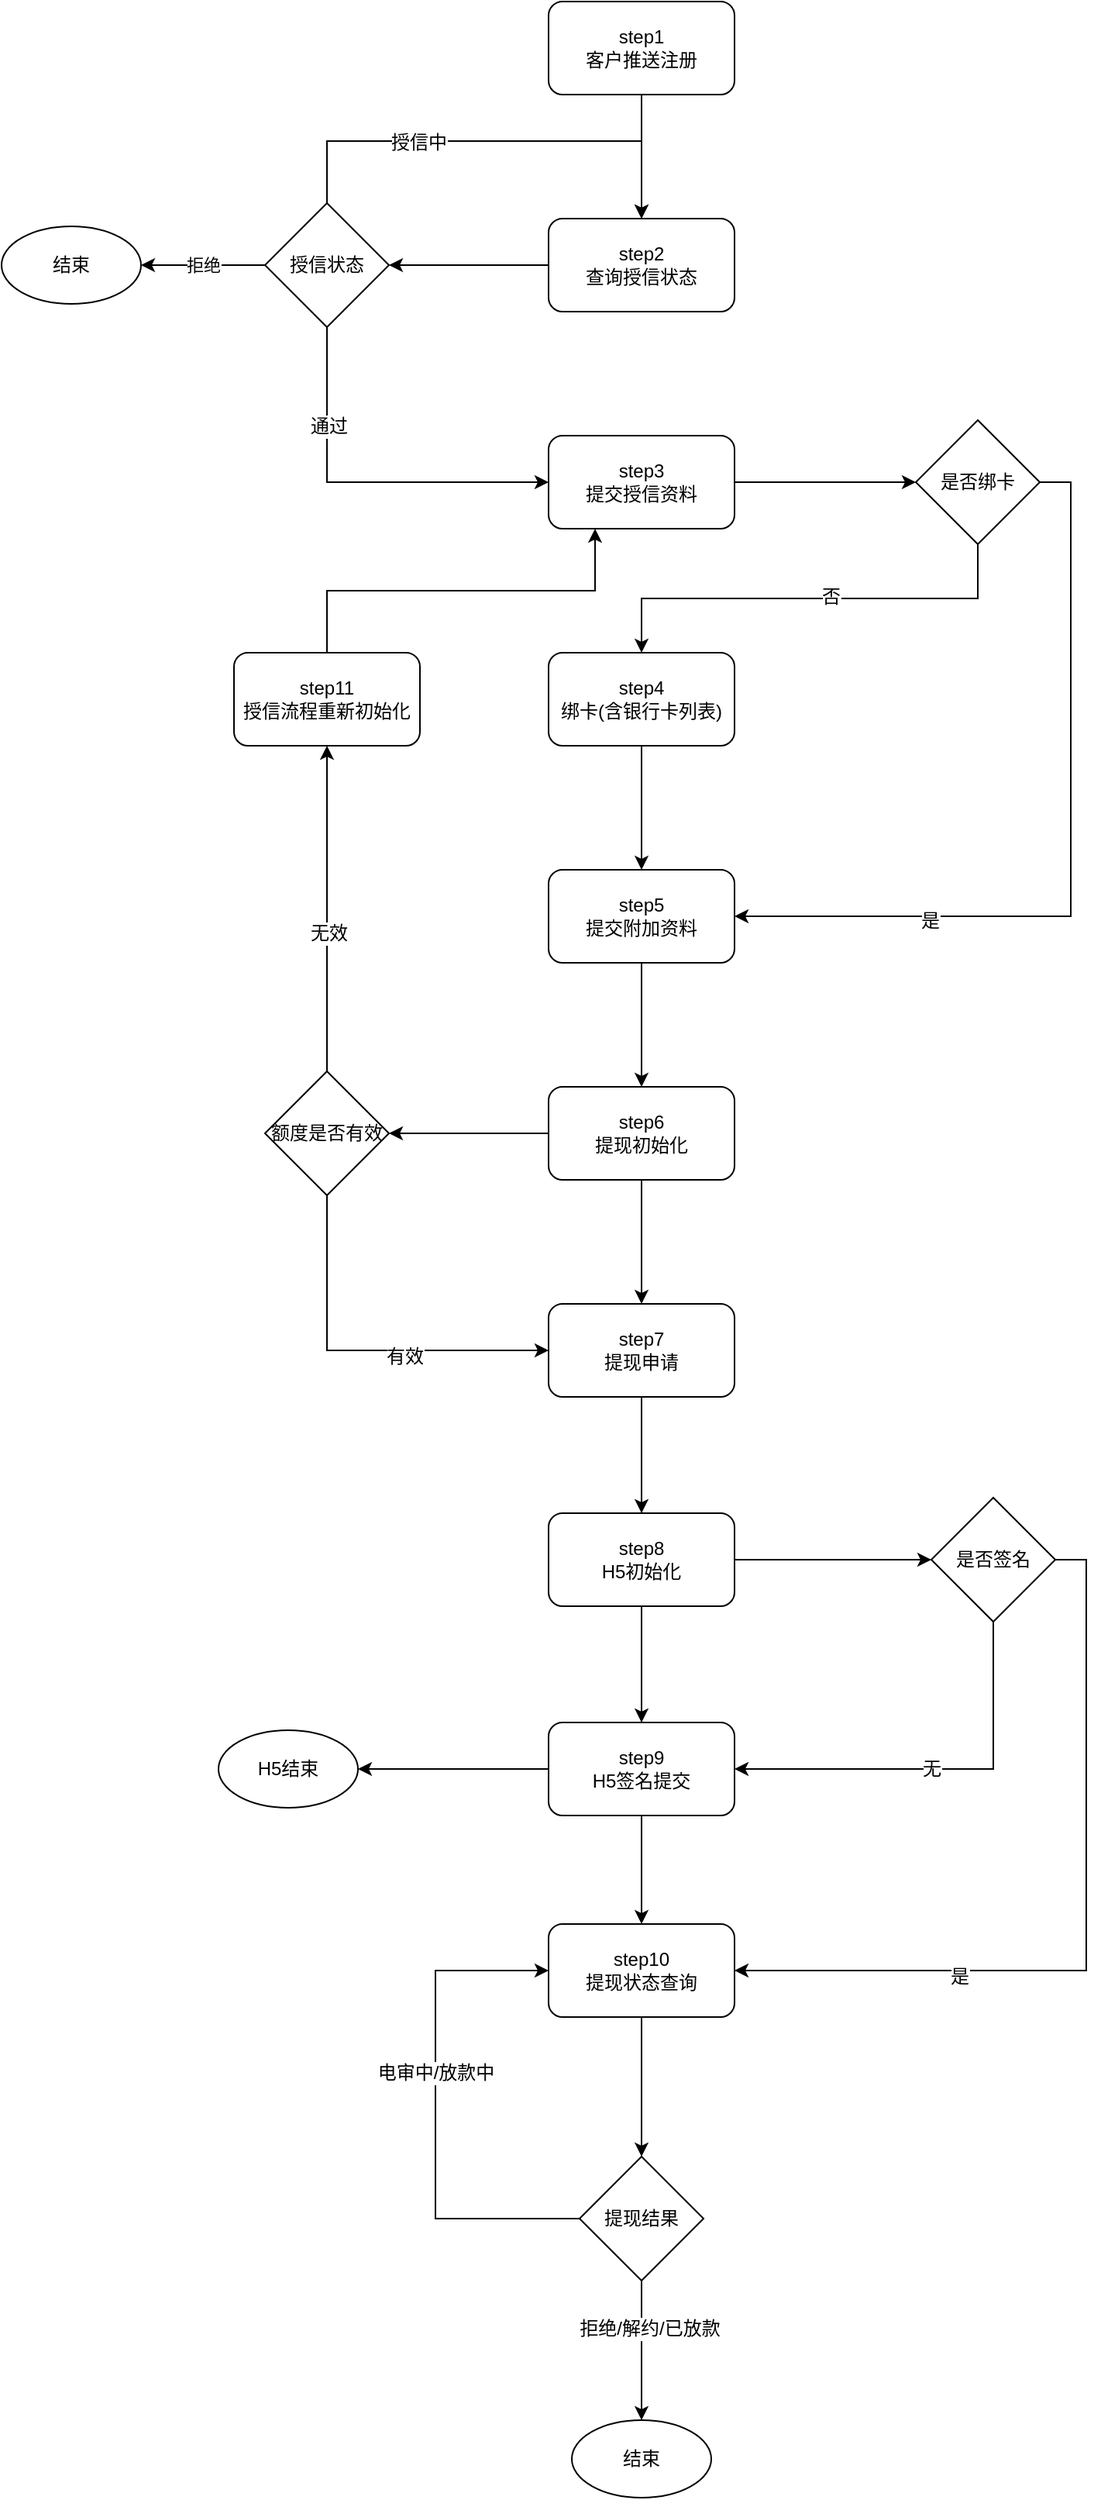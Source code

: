 <mxfile version="10.6.0" type="github"><diagram id="BsqC_bENG1z1QH_zpYcu" name="Page-1"><mxGraphModel dx="1394" dy="715" grid="1" gridSize="10" guides="1" tooltips="1" connect="1" arrows="1" fold="1" page="1" pageScale="1" pageWidth="827" pageHeight="1169" math="0" shadow="0"><root><mxCell id="0"/><mxCell id="1" parent="0"/><mxCell id="f5LC7rZzw-p1pPYd6mnu-9" value="" style="edgeStyle=orthogonalEdgeStyle;rounded=0;orthogonalLoop=1;jettySize=auto;html=1;" parent="1" source="f5LC7rZzw-p1pPYd6mnu-1" target="f5LC7rZzw-p1pPYd6mnu-8" edge="1"><mxGeometry relative="1" as="geometry"/></mxCell><mxCell id="f5LC7rZzw-p1pPYd6mnu-1" value="step1&lt;br&gt;&lt;span&gt;客户推送注册&lt;/span&gt;&lt;br&gt;" style="rounded=1;whiteSpace=wrap;html=1;" parent="1" vertex="1"><mxGeometry x="353" y="20" width="120" height="60" as="geometry"/></mxCell><mxCell id="f5LC7rZzw-p1pPYd6mnu-17" style="edgeStyle=orthogonalEdgeStyle;rounded=0;orthogonalLoop=1;jettySize=auto;html=1;exitX=0;exitY=0.5;exitDx=0;exitDy=0;" parent="1" source="f5LC7rZzw-p1pPYd6mnu-8" target="f5LC7rZzw-p1pPYd6mnu-16" edge="1"><mxGeometry relative="1" as="geometry"/></mxCell><mxCell id="f5LC7rZzw-p1pPYd6mnu-8" value="step2&lt;br&gt;&lt;span&gt;查询授信状态&lt;/span&gt;&lt;br&gt;" style="rounded=1;whiteSpace=wrap;html=1;" parent="1" vertex="1"><mxGeometry x="353" y="160" width="120" height="60" as="geometry"/></mxCell><mxCell id="f5LC7rZzw-p1pPYd6mnu-27" style="edgeStyle=orthogonalEdgeStyle;rounded=0;orthogonalLoop=1;jettySize=auto;html=1;exitX=1;exitY=0.5;exitDx=0;exitDy=0;entryX=0;entryY=0.5;entryDx=0;entryDy=0;" parent="1" source="f5LC7rZzw-p1pPYd6mnu-24" target="f5LC7rZzw-p1pPYd6mnu-26" edge="1"><mxGeometry relative="1" as="geometry"/></mxCell><mxCell id="f5LC7rZzw-p1pPYd6mnu-24" value="step3&lt;br&gt;提交授信资料&lt;br&gt;" style="rounded=1;whiteSpace=wrap;html=1;" parent="1" vertex="1"><mxGeometry x="353" y="300" width="120" height="60" as="geometry"/></mxCell><mxCell id="f5LC7rZzw-p1pPYd6mnu-15" value="" style="edgeStyle=orthogonalEdgeStyle;rounded=0;orthogonalLoop=1;jettySize=auto;html=1;" parent="1" source="f5LC7rZzw-p1pPYd6mnu-12" target="f5LC7rZzw-p1pPYd6mnu-14" edge="1"><mxGeometry relative="1" as="geometry"/></mxCell><mxCell id="f5LC7rZzw-p1pPYd6mnu-12" value="step4&lt;br&gt;绑卡(含银行卡列表)&lt;br&gt;" style="rounded=1;whiteSpace=wrap;html=1;" parent="1" vertex="1"><mxGeometry x="353" y="440" width="120" height="60" as="geometry"/></mxCell><mxCell id="f5LC7rZzw-p1pPYd6mnu-47" style="edgeStyle=orthogonalEdgeStyle;rounded=0;orthogonalLoop=1;jettySize=auto;html=1;exitX=0.5;exitY=0;exitDx=0;exitDy=0;entryX=0.25;entryY=1;entryDx=0;entryDy=0;" parent="1" source="f5LC7rZzw-p1pPYd6mnu-44" edge="1" target="f5LC7rZzw-p1pPYd6mnu-24"><mxGeometry relative="1" as="geometry"><mxPoint x="380" y="370" as="targetPoint"/></mxGeometry></mxCell><mxCell id="f5LC7rZzw-p1pPYd6mnu-44" value="step11&lt;br&gt;授信流程重新初始化&lt;br&gt;" style="rounded=1;whiteSpace=wrap;html=1;" parent="1" vertex="1"><mxGeometry x="150" y="440" width="120" height="60" as="geometry"/></mxCell><mxCell id="f5LC7rZzw-p1pPYd6mnu-33" value="" style="edgeStyle=orthogonalEdgeStyle;rounded=0;orthogonalLoop=1;jettySize=auto;html=1;" parent="1" source="f5LC7rZzw-p1pPYd6mnu-14" target="f5LC7rZzw-p1pPYd6mnu-32" edge="1"><mxGeometry relative="1" as="geometry"/></mxCell><mxCell id="f5LC7rZzw-p1pPYd6mnu-14" value="step5&lt;br&gt;提交附加资料&lt;br&gt;" style="rounded=1;whiteSpace=wrap;html=1;" parent="1" vertex="1"><mxGeometry x="353" y="580" width="120" height="60" as="geometry"/></mxCell><mxCell id="f5LC7rZzw-p1pPYd6mnu-35" value="" style="edgeStyle=orthogonalEdgeStyle;rounded=0;orthogonalLoop=1;jettySize=auto;html=1;" parent="1" source="f5LC7rZzw-p1pPYd6mnu-32" target="f5LC7rZzw-p1pPYd6mnu-34" edge="1"><mxGeometry relative="1" as="geometry"/></mxCell><mxCell id="f5LC7rZzw-p1pPYd6mnu-39" style="edgeStyle=orthogonalEdgeStyle;rounded=0;orthogonalLoop=1;jettySize=auto;html=1;exitX=0;exitY=0.5;exitDx=0;exitDy=0;entryX=1;entryY=0.5;entryDx=0;entryDy=0;" parent="1" source="f5LC7rZzw-p1pPYd6mnu-32" target="f5LC7rZzw-p1pPYd6mnu-36" edge="1"><mxGeometry relative="1" as="geometry"/></mxCell><mxCell id="f5LC7rZzw-p1pPYd6mnu-32" value="step6&lt;br&gt;提现初始化&lt;br&gt;" style="rounded=1;whiteSpace=wrap;html=1;" parent="1" vertex="1"><mxGeometry x="353" y="720" width="120" height="60" as="geometry"/></mxCell><mxCell id="f5LC7rZzw-p1pPYd6mnu-43" value="" style="edgeStyle=orthogonalEdgeStyle;rounded=0;orthogonalLoop=1;jettySize=auto;html=1;" parent="1" source="f5LC7rZzw-p1pPYd6mnu-34" target="f5LC7rZzw-p1pPYd6mnu-42" edge="1"><mxGeometry relative="1" as="geometry"/></mxCell><mxCell id="f5LC7rZzw-p1pPYd6mnu-58" value="" style="edgeStyle=orthogonalEdgeStyle;rounded=0;orthogonalLoop=1;jettySize=auto;html=1;" parent="1" source="f5LC7rZzw-p1pPYd6mnu-34" target="f5LC7rZzw-p1pPYd6mnu-57" edge="1"><mxGeometry relative="1" as="geometry"/></mxCell><mxCell id="f5LC7rZzw-p1pPYd6mnu-34" value="step7&lt;br&gt;提现申请&lt;br&gt;" style="rounded=1;whiteSpace=wrap;html=1;" parent="1" vertex="1"><mxGeometry x="353" y="860" width="120" height="60" as="geometry"/></mxCell><mxCell id="f5LC7rZzw-p1pPYd6mnu-64" style="edgeStyle=orthogonalEdgeStyle;rounded=0;orthogonalLoop=1;jettySize=auto;html=1;exitX=0.5;exitY=1;exitDx=0;exitDy=0;" parent="1" source="f5LC7rZzw-p1pPYd6mnu-57" target="f5LC7rZzw-p1pPYd6mnu-61" edge="1"><mxGeometry relative="1" as="geometry"/></mxCell><mxCell id="f5LC7rZzw-p1pPYd6mnu-57" value="step10&lt;br&gt;提现状态查询&lt;br&gt;" style="rounded=1;whiteSpace=wrap;html=1;" parent="1" vertex="1"><mxGeometry x="353" y="1260" width="120" height="60" as="geometry"/></mxCell><mxCell id="f5LC7rZzw-p1pPYd6mnu-50" value="" style="edgeStyle=orthogonalEdgeStyle;rounded=0;orthogonalLoop=1;jettySize=auto;html=1;" parent="1" source="f5LC7rZzw-p1pPYd6mnu-42" target="f5LC7rZzw-p1pPYd6mnu-49" edge="1"><mxGeometry relative="1" as="geometry"/></mxCell><mxCell id="f5LC7rZzw-p1pPYd6mnu-51" style="edgeStyle=orthogonalEdgeStyle;rounded=0;orthogonalLoop=1;jettySize=auto;html=1;exitX=1;exitY=0.5;exitDx=0;exitDy=0;entryX=0;entryY=0.5;entryDx=0;entryDy=0;" parent="1" source="f5LC7rZzw-p1pPYd6mnu-42" target="f5LC7rZzw-p1pPYd6mnu-48" edge="1"><mxGeometry relative="1" as="geometry"/></mxCell><mxCell id="f5LC7rZzw-p1pPYd6mnu-42" value="step8&lt;br&gt;H5初始化&lt;br&gt;" style="rounded=1;whiteSpace=wrap;html=1;" parent="1" vertex="1"><mxGeometry x="353" y="995" width="120" height="60" as="geometry"/></mxCell><mxCell id="CdREqOuBy1lbUWgYoEiX-2" style="edgeStyle=orthogonalEdgeStyle;rounded=0;orthogonalLoop=1;jettySize=auto;html=1;exitX=0;exitY=0.5;exitDx=0;exitDy=0;entryX=1;entryY=0.5;entryDx=0;entryDy=0;" edge="1" parent="1" source="f5LC7rZzw-p1pPYd6mnu-49" target="CdREqOuBy1lbUWgYoEiX-1"><mxGeometry relative="1" as="geometry"/></mxCell><mxCell id="f5LC7rZzw-p1pPYd6mnu-49" value="step9&lt;br&gt;H5签名提交&lt;br&gt;" style="rounded=1;whiteSpace=wrap;html=1;" parent="1" vertex="1"><mxGeometry x="353" y="1130" width="120" height="60" as="geometry"/></mxCell><mxCell id="f5LC7rZzw-p1pPYd6mnu-18" style="edgeStyle=orthogonalEdgeStyle;rounded=0;orthogonalLoop=1;jettySize=auto;html=1;exitX=0.5;exitY=1;exitDx=0;exitDy=0;entryX=0;entryY=0.5;entryDx=0;entryDy=0;" parent="1" source="f5LC7rZzw-p1pPYd6mnu-16" edge="1"><mxGeometry relative="1" as="geometry"><mxPoint x="353" y="330" as="targetPoint"/><Array as="points"><mxPoint x="210" y="330"/></Array></mxGeometry></mxCell><mxCell id="f5LC7rZzw-p1pPYd6mnu-19" value="通过" style="text;html=1;resizable=0;points=[];align=center;verticalAlign=middle;labelBackgroundColor=#ffffff;" parent="f5LC7rZzw-p1pPYd6mnu-18" vertex="1" connectable="0"><mxGeometry x="-0.473" y="1" relative="1" as="geometry"><mxPoint as="offset"/></mxGeometry></mxCell><mxCell id="f5LC7rZzw-p1pPYd6mnu-20" style="edgeStyle=orthogonalEdgeStyle;rounded=0;orthogonalLoop=1;jettySize=auto;html=1;exitX=0.5;exitY=0;exitDx=0;exitDy=0;entryX=0.5;entryY=0;entryDx=0;entryDy=0;" parent="1" source="f5LC7rZzw-p1pPYd6mnu-16" target="f5LC7rZzw-p1pPYd6mnu-8" edge="1"><mxGeometry relative="1" as="geometry"><Array as="points"><mxPoint x="210" y="110"/><mxPoint x="413" y="110"/></Array></mxGeometry></mxCell><mxCell id="f5LC7rZzw-p1pPYd6mnu-21" value="授信中" style="text;html=1;resizable=0;points=[];align=center;verticalAlign=middle;labelBackgroundColor=#ffffff;" parent="f5LC7rZzw-p1pPYd6mnu-20" vertex="1" connectable="0"><mxGeometry x="-0.327" y="-1" relative="1" as="geometry"><mxPoint as="offset"/></mxGeometry></mxCell><mxCell id="f5LC7rZzw-p1pPYd6mnu-23" value="拒绝" style="edgeStyle=orthogonalEdgeStyle;rounded=0;orthogonalLoop=1;jettySize=auto;html=1;exitX=0;exitY=0.5;exitDx=0;exitDy=0;entryX=1;entryY=0.5;entryDx=0;entryDy=0;" parent="1" source="f5LC7rZzw-p1pPYd6mnu-16" target="f5LC7rZzw-p1pPYd6mnu-22" edge="1"><mxGeometry relative="1" as="geometry"><Array as="points"><mxPoint x="140" y="190"/><mxPoint x="140" y="190"/></Array></mxGeometry></mxCell><mxCell id="f5LC7rZzw-p1pPYd6mnu-16" value="授信状态" style="rhombus;whiteSpace=wrap;html=1;" parent="1" vertex="1"><mxGeometry x="170" y="150" width="80" height="80" as="geometry"/></mxCell><mxCell id="f5LC7rZzw-p1pPYd6mnu-22" value="结束" style="ellipse;whiteSpace=wrap;html=1;" parent="1" vertex="1"><mxGeometry y="165" width="90" height="50" as="geometry"/></mxCell><mxCell id="f5LC7rZzw-p1pPYd6mnu-28" style="edgeStyle=orthogonalEdgeStyle;rounded=0;orthogonalLoop=1;jettySize=auto;html=1;exitX=0.5;exitY=1;exitDx=0;exitDy=0;entryX=0.5;entryY=0;entryDx=0;entryDy=0;" parent="1" source="f5LC7rZzw-p1pPYd6mnu-26" target="f5LC7rZzw-p1pPYd6mnu-12" edge="1"><mxGeometry relative="1" as="geometry"/></mxCell><mxCell id="f5LC7rZzw-p1pPYd6mnu-29" value="否" style="text;html=1;resizable=0;points=[];align=center;verticalAlign=middle;labelBackgroundColor=#ffffff;" parent="f5LC7rZzw-p1pPYd6mnu-28" vertex="1" connectable="0"><mxGeometry x="-0.094" y="-1" relative="1" as="geometry"><mxPoint as="offset"/></mxGeometry></mxCell><mxCell id="f5LC7rZzw-p1pPYd6mnu-30" style="edgeStyle=orthogonalEdgeStyle;rounded=0;orthogonalLoop=1;jettySize=auto;html=1;exitX=1;exitY=0.5;exitDx=0;exitDy=0;entryX=1;entryY=0.5;entryDx=0;entryDy=0;" parent="1" source="f5LC7rZzw-p1pPYd6mnu-26" target="f5LC7rZzw-p1pPYd6mnu-14" edge="1"><mxGeometry relative="1" as="geometry"/></mxCell><mxCell id="f5LC7rZzw-p1pPYd6mnu-31" value="是" style="text;html=1;resizable=0;points=[];align=center;verticalAlign=middle;labelBackgroundColor=#ffffff;" parent="f5LC7rZzw-p1pPYd6mnu-30" vertex="1" connectable="0"><mxGeometry x="0.513" y="3" relative="1" as="geometry"><mxPoint as="offset"/></mxGeometry></mxCell><mxCell id="f5LC7rZzw-p1pPYd6mnu-26" value="是否绑卡" style="rhombus;whiteSpace=wrap;html=1;" parent="1" vertex="1"><mxGeometry x="590" y="290" width="80" height="80" as="geometry"/></mxCell><mxCell id="f5LC7rZzw-p1pPYd6mnu-40" style="edgeStyle=orthogonalEdgeStyle;rounded=0;orthogonalLoop=1;jettySize=auto;html=1;exitX=0.5;exitY=1;exitDx=0;exitDy=0;entryX=0;entryY=0.5;entryDx=0;entryDy=0;" parent="1" source="f5LC7rZzw-p1pPYd6mnu-36" target="f5LC7rZzw-p1pPYd6mnu-34" edge="1"><mxGeometry relative="1" as="geometry"/></mxCell><mxCell id="f5LC7rZzw-p1pPYd6mnu-41" value="有效" style="text;html=1;resizable=0;points=[];align=center;verticalAlign=middle;labelBackgroundColor=#ffffff;" parent="f5LC7rZzw-p1pPYd6mnu-40" vertex="1" connectable="0"><mxGeometry x="-0.177" y="50" relative="1" as="geometry"><mxPoint x="50" y="54" as="offset"/></mxGeometry></mxCell><mxCell id="f5LC7rZzw-p1pPYd6mnu-46" style="edgeStyle=orthogonalEdgeStyle;rounded=0;orthogonalLoop=1;jettySize=auto;html=1;exitX=0.5;exitY=0;exitDx=0;exitDy=0;entryX=0.5;entryY=1;entryDx=0;entryDy=0;" parent="1" source="f5LC7rZzw-p1pPYd6mnu-36" target="f5LC7rZzw-p1pPYd6mnu-44" edge="1"><mxGeometry relative="1" as="geometry"/></mxCell><mxCell id="CdREqOuBy1lbUWgYoEiX-3" value="无效" style="text;html=1;resizable=0;points=[];align=center;verticalAlign=middle;labelBackgroundColor=#ffffff;" vertex="1" connectable="0" parent="f5LC7rZzw-p1pPYd6mnu-46"><mxGeometry x="-0.152" y="-1" relative="1" as="geometry"><mxPoint as="offset"/></mxGeometry></mxCell><mxCell id="f5LC7rZzw-p1pPYd6mnu-36" value="额度是否有效" style="rhombus;whiteSpace=wrap;html=1;" parent="1" vertex="1"><mxGeometry x="170" y="710" width="80" height="80" as="geometry"/></mxCell><mxCell id="f5LC7rZzw-p1pPYd6mnu-52" style="edgeStyle=orthogonalEdgeStyle;rounded=0;orthogonalLoop=1;jettySize=auto;html=1;exitX=0.5;exitY=1;exitDx=0;exitDy=0;entryX=1;entryY=0.5;entryDx=0;entryDy=0;" parent="1" source="f5LC7rZzw-p1pPYd6mnu-48" target="f5LC7rZzw-p1pPYd6mnu-49" edge="1"><mxGeometry relative="1" as="geometry"/></mxCell><mxCell id="f5LC7rZzw-p1pPYd6mnu-55" value="无" style="text;html=1;resizable=0;points=[];align=center;verticalAlign=middle;labelBackgroundColor=#ffffff;" parent="f5LC7rZzw-p1pPYd6mnu-52" vertex="1" connectable="0"><mxGeometry x="0.031" relative="1" as="geometry"><mxPoint as="offset"/></mxGeometry></mxCell><mxCell id="f5LC7rZzw-p1pPYd6mnu-59" style="edgeStyle=orthogonalEdgeStyle;rounded=0;orthogonalLoop=1;jettySize=auto;html=1;exitX=1;exitY=0.5;exitDx=0;exitDy=0;entryX=1;entryY=0.5;entryDx=0;entryDy=0;" parent="1" source="f5LC7rZzw-p1pPYd6mnu-48" target="f5LC7rZzw-p1pPYd6mnu-57" edge="1"><mxGeometry relative="1" as="geometry"><Array as="points"><mxPoint x="700" y="1025"/><mxPoint x="700" y="1290"/></Array></mxGeometry></mxCell><mxCell id="f5LC7rZzw-p1pPYd6mnu-60" value="是" style="text;html=1;resizable=0;points=[];align=center;verticalAlign=middle;labelBackgroundColor=#ffffff;" parent="f5LC7rZzw-p1pPYd6mnu-59" vertex="1" connectable="0"><mxGeometry x="0.434" y="4" relative="1" as="geometry"><mxPoint as="offset"/></mxGeometry></mxCell><mxCell id="f5LC7rZzw-p1pPYd6mnu-48" value="是否签名" style="rhombus;whiteSpace=wrap;html=1;" parent="1" vertex="1"><mxGeometry x="600" y="985" width="80" height="80" as="geometry"/></mxCell><mxCell id="f5LC7rZzw-p1pPYd6mnu-53" value="结束" style="ellipse;whiteSpace=wrap;html=1;" parent="1" vertex="1"><mxGeometry x="368" y="1580" width="90" height="50" as="geometry"/></mxCell><mxCell id="f5LC7rZzw-p1pPYd6mnu-62" style="edgeStyle=orthogonalEdgeStyle;rounded=0;orthogonalLoop=1;jettySize=auto;html=1;exitX=0.5;exitY=1;exitDx=0;exitDy=0;entryX=0.5;entryY=0;entryDx=0;entryDy=0;" parent="1" source="f5LC7rZzw-p1pPYd6mnu-61" target="f5LC7rZzw-p1pPYd6mnu-53" edge="1"><mxGeometry relative="1" as="geometry"/></mxCell><mxCell id="f5LC7rZzw-p1pPYd6mnu-65" value="拒绝/解约/已放款" style="text;html=1;resizable=0;points=[];align=center;verticalAlign=middle;labelBackgroundColor=#ffffff;" parent="f5LC7rZzw-p1pPYd6mnu-62" vertex="1" connectable="0"><mxGeometry x="-0.308" y="5" relative="1" as="geometry"><mxPoint as="offset"/></mxGeometry></mxCell><mxCell id="f5LC7rZzw-p1pPYd6mnu-63" style="edgeStyle=orthogonalEdgeStyle;rounded=0;orthogonalLoop=1;jettySize=auto;html=1;exitX=0;exitY=0.5;exitDx=0;exitDy=0;entryX=0;entryY=0.5;entryDx=0;entryDy=0;" parent="1" source="f5LC7rZzw-p1pPYd6mnu-61" target="f5LC7rZzw-p1pPYd6mnu-57" edge="1"><mxGeometry relative="1" as="geometry"><Array as="points"><mxPoint x="280" y="1450"/><mxPoint x="280" y="1290"/></Array></mxGeometry></mxCell><mxCell id="f5LC7rZzw-p1pPYd6mnu-66" value="电审中/放款中" style="text;html=1;resizable=0;points=[];align=center;verticalAlign=middle;labelBackgroundColor=#ffffff;" parent="f5LC7rZzw-p1pPYd6mnu-63" vertex="1" connectable="0"><mxGeometry x="0.147" relative="1" as="geometry"><mxPoint as="offset"/></mxGeometry></mxCell><mxCell id="f5LC7rZzw-p1pPYd6mnu-61" value="提现结果" style="rhombus;whiteSpace=wrap;html=1;" parent="1" vertex="1"><mxGeometry x="373" y="1410" width="80" height="80" as="geometry"/></mxCell><mxCell id="CdREqOuBy1lbUWgYoEiX-1" value="H5结束" style="ellipse;whiteSpace=wrap;html=1;" vertex="1" parent="1"><mxGeometry x="140" y="1135" width="90" height="50" as="geometry"/></mxCell></root></mxGraphModel></diagram></mxfile>